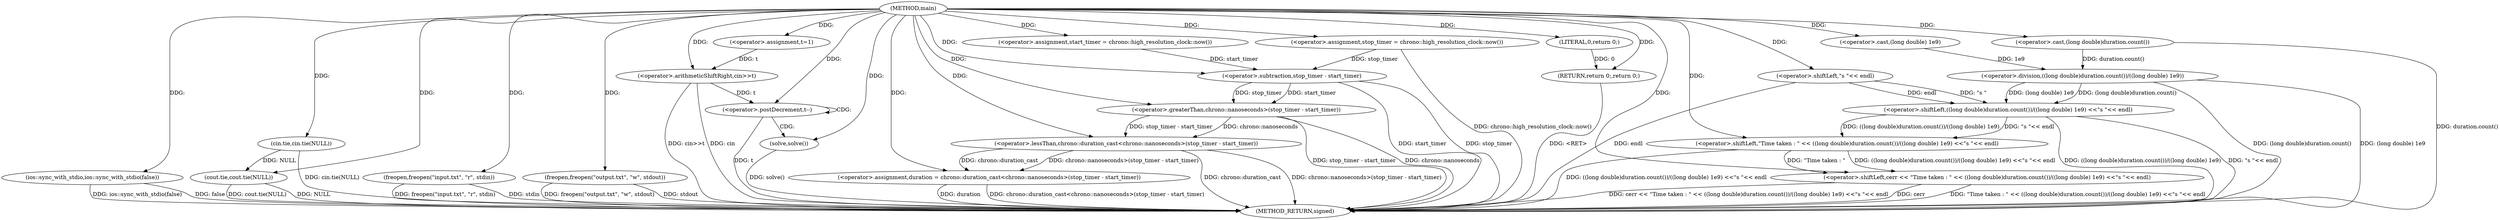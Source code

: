 digraph "main" {  
"1000300" [label = "(METHOD,main)" ]
"1000363" [label = "(METHOD_RETURN,signed)" ]
"1000302" [label = "(ios::sync_with_stdio,ios::sync_with_stdio(false))" ]
"1000304" [label = "(cin.tie,cin.tie(NULL))" ]
"1000306" [label = "(cout.tie,cout.tie(NULL))" ]
"1000308" [label = "(freopen,freopen(\"input.txt\", \"r\", stdin))" ]
"1000312" [label = "(freopen,freopen(\"output.txt\", \"w\", stdout))" ]
"1000317" [label = "(<operator>.assignment,start_timer = chrono::high_resolution_clock::now())" ]
"1000321" [label = "(<operator>.assignment,t=1)" ]
"1000324" [label = "(<operator>.arithmeticShiftRight,cin>>t)" ]
"1000333" [label = "(<operator>.assignment,stop_timer = chrono::high_resolution_clock::now())" ]
"1000337" [label = "(<operator>.assignment,duration = chrono::duration_cast<chrono::nanoseconds>(stop_timer - start_timer))" ]
"1000346" [label = "(<operator>.shiftLeft,cerr << \"Time taken : \" << ((long double)duration.count())/((long double) 1e9) <<\"s \"<< endl)" ]
"1000361" [label = "(RETURN,return 0;,return 0;)" ]
"1000328" [label = "(<operator>.postDecrement,t--)" ]
"1000362" [label = "(LITERAL,0,return 0;)" ]
"1000331" [label = "(solve,solve())" ]
"1000339" [label = "(<operator>.lessThan,chrono::duration_cast<chrono::nanoseconds>(stop_timer - start_timer))" ]
"1000348" [label = "(<operator>.shiftLeft,\"Time taken : \" << ((long double)duration.count())/((long double) 1e9) <<\"s \"<< endl)" ]
"1000341" [label = "(<operator>.greaterThan,chrono::nanoseconds>(stop_timer - start_timer))" ]
"1000350" [label = "(<operator>.shiftLeft,((long double)duration.count())/((long double) 1e9) <<\"s \"<< endl)" ]
"1000343" [label = "(<operator>.subtraction,stop_timer - start_timer)" ]
"1000351" [label = "(<operator>.division,((long double)duration.count())/((long double) 1e9))" ]
"1000358" [label = "(<operator>.shiftLeft,\"s \"<< endl)" ]
"1000352" [label = "(<operator>.cast,(long double)duration.count())" ]
"1000355" [label = "(<operator>.cast,(long double) 1e9)" ]
  "1000361" -> "1000363"  [ label = "DDG: <RET>"] 
  "1000302" -> "1000363"  [ label = "DDG: ios::sync_with_stdio(false)"] 
  "1000304" -> "1000363"  [ label = "DDG: cin.tie(NULL)"] 
  "1000306" -> "1000363"  [ label = "DDG: NULL"] 
  "1000306" -> "1000363"  [ label = "DDG: cout.tie(NULL)"] 
  "1000308" -> "1000363"  [ label = "DDG: freopen(\"input.txt\", \"r\", stdin)"] 
  "1000312" -> "1000363"  [ label = "DDG: freopen(\"output.txt\", \"w\", stdout)"] 
  "1000324" -> "1000363"  [ label = "DDG: cin>>t"] 
  "1000328" -> "1000363"  [ label = "DDG: t"] 
  "1000333" -> "1000363"  [ label = "DDG: chrono::high_resolution_clock::now()"] 
  "1000337" -> "1000363"  [ label = "DDG: duration"] 
  "1000343" -> "1000363"  [ label = "DDG: stop_timer"] 
  "1000343" -> "1000363"  [ label = "DDG: start_timer"] 
  "1000341" -> "1000363"  [ label = "DDG: stop_timer - start_timer"] 
  "1000339" -> "1000363"  [ label = "DDG: chrono::nanoseconds>(stop_timer - start_timer)"] 
  "1000337" -> "1000363"  [ label = "DDG: chrono::duration_cast<chrono::nanoseconds>(stop_timer - start_timer)"] 
  "1000352" -> "1000363"  [ label = "DDG: duration.count()"] 
  "1000351" -> "1000363"  [ label = "DDG: (long double)duration.count()"] 
  "1000351" -> "1000363"  [ label = "DDG: (long double) 1e9"] 
  "1000350" -> "1000363"  [ label = "DDG: ((long double)duration.count())/((long double) 1e9)"] 
  "1000350" -> "1000363"  [ label = "DDG: \"s \"<< endl"] 
  "1000348" -> "1000363"  [ label = "DDG: ((long double)duration.count())/((long double) 1e9) <<\"s \"<< endl"] 
  "1000346" -> "1000363"  [ label = "DDG: \"Time taken : \" << ((long double)duration.count())/((long double) 1e9) <<\"s \"<< endl"] 
  "1000346" -> "1000363"  [ label = "DDG: cerr << \"Time taken : \" << ((long double)duration.count())/((long double) 1e9) <<\"s \"<< endl"] 
  "1000331" -> "1000363"  [ label = "DDG: solve()"] 
  "1000339" -> "1000363"  [ label = "DDG: chrono::duration_cast"] 
  "1000312" -> "1000363"  [ label = "DDG: stdout"] 
  "1000346" -> "1000363"  [ label = "DDG: cerr"] 
  "1000308" -> "1000363"  [ label = "DDG: stdin"] 
  "1000302" -> "1000363"  [ label = "DDG: false"] 
  "1000358" -> "1000363"  [ label = "DDG: endl"] 
  "1000324" -> "1000363"  [ label = "DDG: cin"] 
  "1000341" -> "1000363"  [ label = "DDG: chrono::nanoseconds"] 
  "1000300" -> "1000317"  [ label = "DDG: "] 
  "1000300" -> "1000321"  [ label = "DDG: "] 
  "1000300" -> "1000333"  [ label = "DDG: "] 
  "1000339" -> "1000337"  [ label = "DDG: chrono::nanoseconds>(stop_timer - start_timer)"] 
  "1000339" -> "1000337"  [ label = "DDG: chrono::duration_cast"] 
  "1000362" -> "1000361"  [ label = "DDG: 0"] 
  "1000300" -> "1000361"  [ label = "DDG: "] 
  "1000300" -> "1000302"  [ label = "DDG: "] 
  "1000300" -> "1000304"  [ label = "DDG: "] 
  "1000304" -> "1000306"  [ label = "DDG: NULL"] 
  "1000300" -> "1000306"  [ label = "DDG: "] 
  "1000300" -> "1000308"  [ label = "DDG: "] 
  "1000300" -> "1000312"  [ label = "DDG: "] 
  "1000300" -> "1000324"  [ label = "DDG: "] 
  "1000321" -> "1000324"  [ label = "DDG: t"] 
  "1000300" -> "1000337"  [ label = "DDG: "] 
  "1000300" -> "1000346"  [ label = "DDG: "] 
  "1000348" -> "1000346"  [ label = "DDG: \"Time taken : \""] 
  "1000348" -> "1000346"  [ label = "DDG: ((long double)duration.count())/((long double) 1e9) <<\"s \"<< endl"] 
  "1000300" -> "1000362"  [ label = "DDG: "] 
  "1000324" -> "1000328"  [ label = "DDG: t"] 
  "1000300" -> "1000328"  [ label = "DDG: "] 
  "1000300" -> "1000331"  [ label = "DDG: "] 
  "1000300" -> "1000339"  [ label = "DDG: "] 
  "1000341" -> "1000339"  [ label = "DDG: chrono::nanoseconds"] 
  "1000341" -> "1000339"  [ label = "DDG: stop_timer - start_timer"] 
  "1000300" -> "1000348"  [ label = "DDG: "] 
  "1000350" -> "1000348"  [ label = "DDG: ((long double)duration.count())/((long double) 1e9)"] 
  "1000350" -> "1000348"  [ label = "DDG: \"s \"<< endl"] 
  "1000300" -> "1000341"  [ label = "DDG: "] 
  "1000343" -> "1000341"  [ label = "DDG: start_timer"] 
  "1000343" -> "1000341"  [ label = "DDG: stop_timer"] 
  "1000351" -> "1000350"  [ label = "DDG: (long double) 1e9"] 
  "1000351" -> "1000350"  [ label = "DDG: (long double)duration.count()"] 
  "1000358" -> "1000350"  [ label = "DDG: endl"] 
  "1000358" -> "1000350"  [ label = "DDG: \"s \""] 
  "1000333" -> "1000343"  [ label = "DDG: stop_timer"] 
  "1000300" -> "1000343"  [ label = "DDG: "] 
  "1000317" -> "1000343"  [ label = "DDG: start_timer"] 
  "1000352" -> "1000351"  [ label = "DDG: duration.count()"] 
  "1000355" -> "1000351"  [ label = "DDG: 1e9"] 
  "1000300" -> "1000358"  [ label = "DDG: "] 
  "1000300" -> "1000352"  [ label = "DDG: "] 
  "1000300" -> "1000355"  [ label = "DDG: "] 
  "1000328" -> "1000328"  [ label = "CDG: "] 
  "1000328" -> "1000331"  [ label = "CDG: "] 
}
